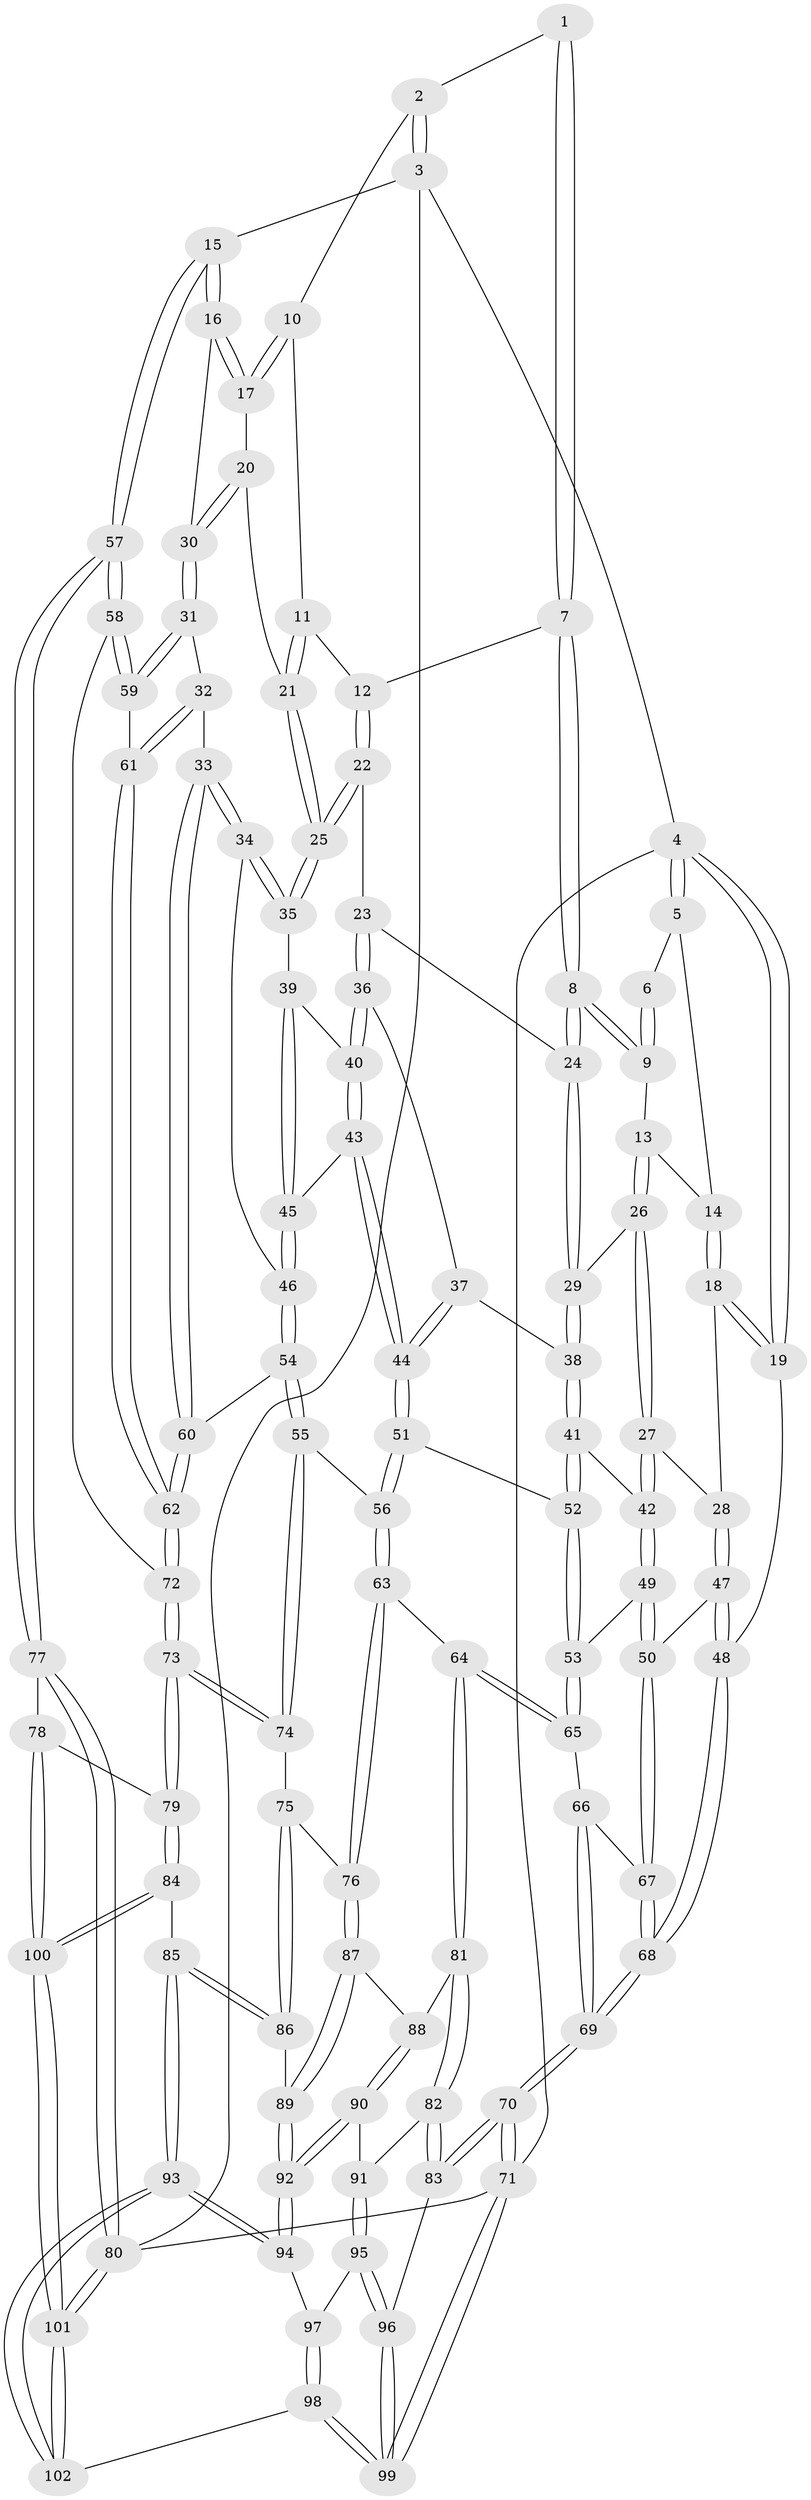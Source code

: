 // Generated by graph-tools (version 1.1) at 2025/38/02/21/25 10:38:58]
// undirected, 102 vertices, 252 edges
graph export_dot {
graph [start="1"]
  node [color=gray90,style=filled];
  1 [pos="+0.512916783516009+0"];
  2 [pos="+0.8759101844165302+0"];
  3 [pos="+1+0"];
  4 [pos="+0+0"];
  5 [pos="+0.010773878303352935+0"];
  6 [pos="+0.23570153774728525+0"];
  7 [pos="+0.5209946589289607+0"];
  8 [pos="+0.4049969993718531+0.13248464893026216"];
  9 [pos="+0.32828115941160896+0.10806753857424503"];
  10 [pos="+0.7569249066853567+0.05767930544312703"];
  11 [pos="+0.6761781810656452+0.08850937205142512"];
  12 [pos="+0.6229013765366052+0.07783470108766354"];
  13 [pos="+0.2627270186249604+0.12823649400500522"];
  14 [pos="+0.18651849539054577+0.07658546216137523"];
  15 [pos="+1+0.037587584722119274"];
  16 [pos="+1+0.12995353577880311"];
  17 [pos="+0.8357479087404328+0.11967569601276469"];
  18 [pos="+0.10879890593457595+0.2072693222227559"];
  19 [pos="+0+0.04340932858323056"];
  20 [pos="+0.7482249339828186+0.21312465747791204"];
  21 [pos="+0.7354702450923681+0.20793623685254395"];
  22 [pos="+0.5793324959890231+0.1633299055155803"];
  23 [pos="+0.48947082094082717+0.19795805792471674"];
  24 [pos="+0.4154124642217439+0.15669972749475608"];
  25 [pos="+0.6391281899285818+0.24119538882928512"];
  26 [pos="+0.23433023420327653+0.22846582870467777"];
  27 [pos="+0.17376017694667137+0.2666527512239215"];
  28 [pos="+0.15570973398047794+0.26103844678610505"];
  29 [pos="+0.3452769049111302+0.2581079410915909"];
  30 [pos="+0.8154067615125811+0.3327147370678294"];
  31 [pos="+0.8128880884768482+0.3418490604312552"];
  32 [pos="+0.7110758602389485+0.384703246911349"];
  33 [pos="+0.7085047467904693+0.38476307959297634"];
  34 [pos="+0.7069948225997698+0.38428067281041284"];
  35 [pos="+0.6325218733744675+0.28215919374620374"];
  36 [pos="+0.49637640719556375+0.25688440807326174"];
  37 [pos="+0.48719293387907947+0.26903797266108237"];
  38 [pos="+0.35694482400596844+0.31859842851631176"];
  39 [pos="+0.6251353366917476+0.2846564674821185"];
  40 [pos="+0.5428586516085594+0.2961387001162966"];
  41 [pos="+0.3534316669012398+0.35556796580097294"];
  42 [pos="+0.19743788832984113+0.31908859283191415"];
  43 [pos="+0.5454574263834817+0.382611878024157"];
  44 [pos="+0.4480607167121162+0.39742579490987257"];
  45 [pos="+0.5598171431535178+0.390594236082046"];
  46 [pos="+0.5887850021686024+0.4143304736617415"];
  47 [pos="+0.06773180070011674+0.3433305496400463"];
  48 [pos="+0+0.30981181226971016"];
  49 [pos="+0.19250216206717938+0.3930181987559158"];
  50 [pos="+0.1123262920911498+0.4697972625939426"];
  51 [pos="+0.4250195914756301+0.4122530710257004"];
  52 [pos="+0.3623206514677242+0.3806081559918164"];
  53 [pos="+0.2887436989408698+0.44333414961440576"];
  54 [pos="+0.5630348322948591+0.5187637580694567"];
  55 [pos="+0.5203826543617716+0.5701789396069977"];
  56 [pos="+0.4646716733320977+0.5837337477887736"];
  57 [pos="+1+0.5733849033750105"];
  58 [pos="+1+0.5407425979533241"];
  59 [pos="+0.9137824837042836+0.4676461229000463"];
  60 [pos="+0.6615612635484461+0.5054526327709961"];
  61 [pos="+0.7503932706495317+0.5057992880182914"];
  62 [pos="+0.728555370398986+0.5860461506353921"];
  63 [pos="+0.43186999615265365+0.6207691398207307"];
  64 [pos="+0.3039930173061648+0.6446782616307117"];
  65 [pos="+0.2610512969101507+0.6139296515169146"];
  66 [pos="+0.25172191313873554+0.6122251654796842"];
  67 [pos="+0.10671175413047855+0.48632646209149893"];
  68 [pos="+0+0.5693668832355158"];
  69 [pos="+0+0.844673317655326"];
  70 [pos="+0+1"];
  71 [pos="+0+1"];
  72 [pos="+0.7360160088011731+0.6323921662725368"];
  73 [pos="+0.7160732357950185+0.6621004677800212"];
  74 [pos="+0.7096095767357353+0.6611468559147999"];
  75 [pos="+0.6053191282482597+0.7142035067446791"];
  76 [pos="+0.49238812861171594+0.7290817173243522"];
  77 [pos="+1+0.808693146620944"];
  78 [pos="+0.9220089235969396+0.8297370315225682"];
  79 [pos="+0.7549751134039754+0.7927988757886495"];
  80 [pos="+1+1"];
  81 [pos="+0.30283864135253424+0.6522774459027375"];
  82 [pos="+0.25989744051755903+0.8120508061611494"];
  83 [pos="+0.0968284699798014+0.8898378190245977"];
  84 [pos="+0.6851353546196084+0.8628642861317816"];
  85 [pos="+0.6081046331860361+0.8624087989870209"];
  86 [pos="+0.5932805328627123+0.8471422806707956"];
  87 [pos="+0.4941140517172153+0.7399330956628422"];
  88 [pos="+0.41147982448188175+0.8190561676021775"];
  89 [pos="+0.5218223600719898+0.79153975755074"];
  90 [pos="+0.4003196830327819+0.8519938954768236"];
  91 [pos="+0.306392718814946+0.8559302855549646"];
  92 [pos="+0.43972149141728795+0.8855852284220872"];
  93 [pos="+0.4902700294433724+0.991194314793563"];
  94 [pos="+0.4638173212947484+0.9563828950160369"];
  95 [pos="+0.3182862458385306+0.920937202942343"];
  96 [pos="+0.2663254767868519+0.962102852901788"];
  97 [pos="+0.3207471964791728+0.9237532213078321"];
  98 [pos="+0.3863489848215261+1"];
  99 [pos="+0.23714044970773643+1"];
  100 [pos="+0.7369940345568821+1"];
  101 [pos="+0.7281830110367681+1"];
  102 [pos="+0.48502837162434626+1"];
  1 -- 2;
  1 -- 7;
  1 -- 7;
  2 -- 3;
  2 -- 3;
  2 -- 10;
  3 -- 4;
  3 -- 15;
  3 -- 80;
  4 -- 5;
  4 -- 5;
  4 -- 19;
  4 -- 19;
  4 -- 71;
  5 -- 6;
  5 -- 14;
  6 -- 9;
  6 -- 9;
  7 -- 8;
  7 -- 8;
  7 -- 12;
  8 -- 9;
  8 -- 9;
  8 -- 24;
  8 -- 24;
  9 -- 13;
  10 -- 11;
  10 -- 17;
  10 -- 17;
  11 -- 12;
  11 -- 21;
  11 -- 21;
  12 -- 22;
  12 -- 22;
  13 -- 14;
  13 -- 26;
  13 -- 26;
  14 -- 18;
  14 -- 18;
  15 -- 16;
  15 -- 16;
  15 -- 57;
  15 -- 57;
  16 -- 17;
  16 -- 17;
  16 -- 30;
  17 -- 20;
  18 -- 19;
  18 -- 19;
  18 -- 28;
  19 -- 48;
  20 -- 21;
  20 -- 30;
  20 -- 30;
  21 -- 25;
  21 -- 25;
  22 -- 23;
  22 -- 25;
  22 -- 25;
  23 -- 24;
  23 -- 36;
  23 -- 36;
  24 -- 29;
  24 -- 29;
  25 -- 35;
  25 -- 35;
  26 -- 27;
  26 -- 27;
  26 -- 29;
  27 -- 28;
  27 -- 42;
  27 -- 42;
  28 -- 47;
  28 -- 47;
  29 -- 38;
  29 -- 38;
  30 -- 31;
  30 -- 31;
  31 -- 32;
  31 -- 59;
  31 -- 59;
  32 -- 33;
  32 -- 61;
  32 -- 61;
  33 -- 34;
  33 -- 34;
  33 -- 60;
  33 -- 60;
  34 -- 35;
  34 -- 35;
  34 -- 46;
  35 -- 39;
  36 -- 37;
  36 -- 40;
  36 -- 40;
  37 -- 38;
  37 -- 44;
  37 -- 44;
  38 -- 41;
  38 -- 41;
  39 -- 40;
  39 -- 45;
  39 -- 45;
  40 -- 43;
  40 -- 43;
  41 -- 42;
  41 -- 52;
  41 -- 52;
  42 -- 49;
  42 -- 49;
  43 -- 44;
  43 -- 44;
  43 -- 45;
  44 -- 51;
  44 -- 51;
  45 -- 46;
  45 -- 46;
  46 -- 54;
  46 -- 54;
  47 -- 48;
  47 -- 48;
  47 -- 50;
  48 -- 68;
  48 -- 68;
  49 -- 50;
  49 -- 50;
  49 -- 53;
  50 -- 67;
  50 -- 67;
  51 -- 52;
  51 -- 56;
  51 -- 56;
  52 -- 53;
  52 -- 53;
  53 -- 65;
  53 -- 65;
  54 -- 55;
  54 -- 55;
  54 -- 60;
  55 -- 56;
  55 -- 74;
  55 -- 74;
  56 -- 63;
  56 -- 63;
  57 -- 58;
  57 -- 58;
  57 -- 77;
  57 -- 77;
  58 -- 59;
  58 -- 59;
  58 -- 72;
  59 -- 61;
  60 -- 62;
  60 -- 62;
  61 -- 62;
  61 -- 62;
  62 -- 72;
  62 -- 72;
  63 -- 64;
  63 -- 76;
  63 -- 76;
  64 -- 65;
  64 -- 65;
  64 -- 81;
  64 -- 81;
  65 -- 66;
  66 -- 67;
  66 -- 69;
  66 -- 69;
  67 -- 68;
  67 -- 68;
  68 -- 69;
  68 -- 69;
  69 -- 70;
  69 -- 70;
  70 -- 71;
  70 -- 71;
  70 -- 83;
  70 -- 83;
  71 -- 99;
  71 -- 99;
  71 -- 80;
  72 -- 73;
  72 -- 73;
  73 -- 74;
  73 -- 74;
  73 -- 79;
  73 -- 79;
  74 -- 75;
  75 -- 76;
  75 -- 86;
  75 -- 86;
  76 -- 87;
  76 -- 87;
  77 -- 78;
  77 -- 80;
  77 -- 80;
  78 -- 79;
  78 -- 100;
  78 -- 100;
  79 -- 84;
  79 -- 84;
  80 -- 101;
  80 -- 101;
  81 -- 82;
  81 -- 82;
  81 -- 88;
  82 -- 83;
  82 -- 83;
  82 -- 91;
  83 -- 96;
  84 -- 85;
  84 -- 100;
  84 -- 100;
  85 -- 86;
  85 -- 86;
  85 -- 93;
  85 -- 93;
  86 -- 89;
  87 -- 88;
  87 -- 89;
  87 -- 89;
  88 -- 90;
  88 -- 90;
  89 -- 92;
  89 -- 92;
  90 -- 91;
  90 -- 92;
  90 -- 92;
  91 -- 95;
  91 -- 95;
  92 -- 94;
  92 -- 94;
  93 -- 94;
  93 -- 94;
  93 -- 102;
  93 -- 102;
  94 -- 97;
  95 -- 96;
  95 -- 96;
  95 -- 97;
  96 -- 99;
  96 -- 99;
  97 -- 98;
  97 -- 98;
  98 -- 99;
  98 -- 99;
  98 -- 102;
  100 -- 101;
  100 -- 101;
  101 -- 102;
  101 -- 102;
}
